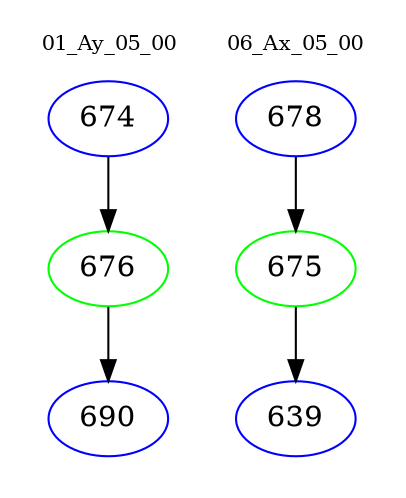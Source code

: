 digraph{
subgraph cluster_0 {
color = white
label = "01_Ay_05_00";
fontsize=10;
T0_674 [label="674", color="blue"]
T0_674 -> T0_676 [color="black"]
T0_676 [label="676", color="green"]
T0_676 -> T0_690 [color="black"]
T0_690 [label="690", color="blue"]
}
subgraph cluster_1 {
color = white
label = "06_Ax_05_00";
fontsize=10;
T1_678 [label="678", color="blue"]
T1_678 -> T1_675 [color="black"]
T1_675 [label="675", color="green"]
T1_675 -> T1_639 [color="black"]
T1_639 [label="639", color="blue"]
}
}
